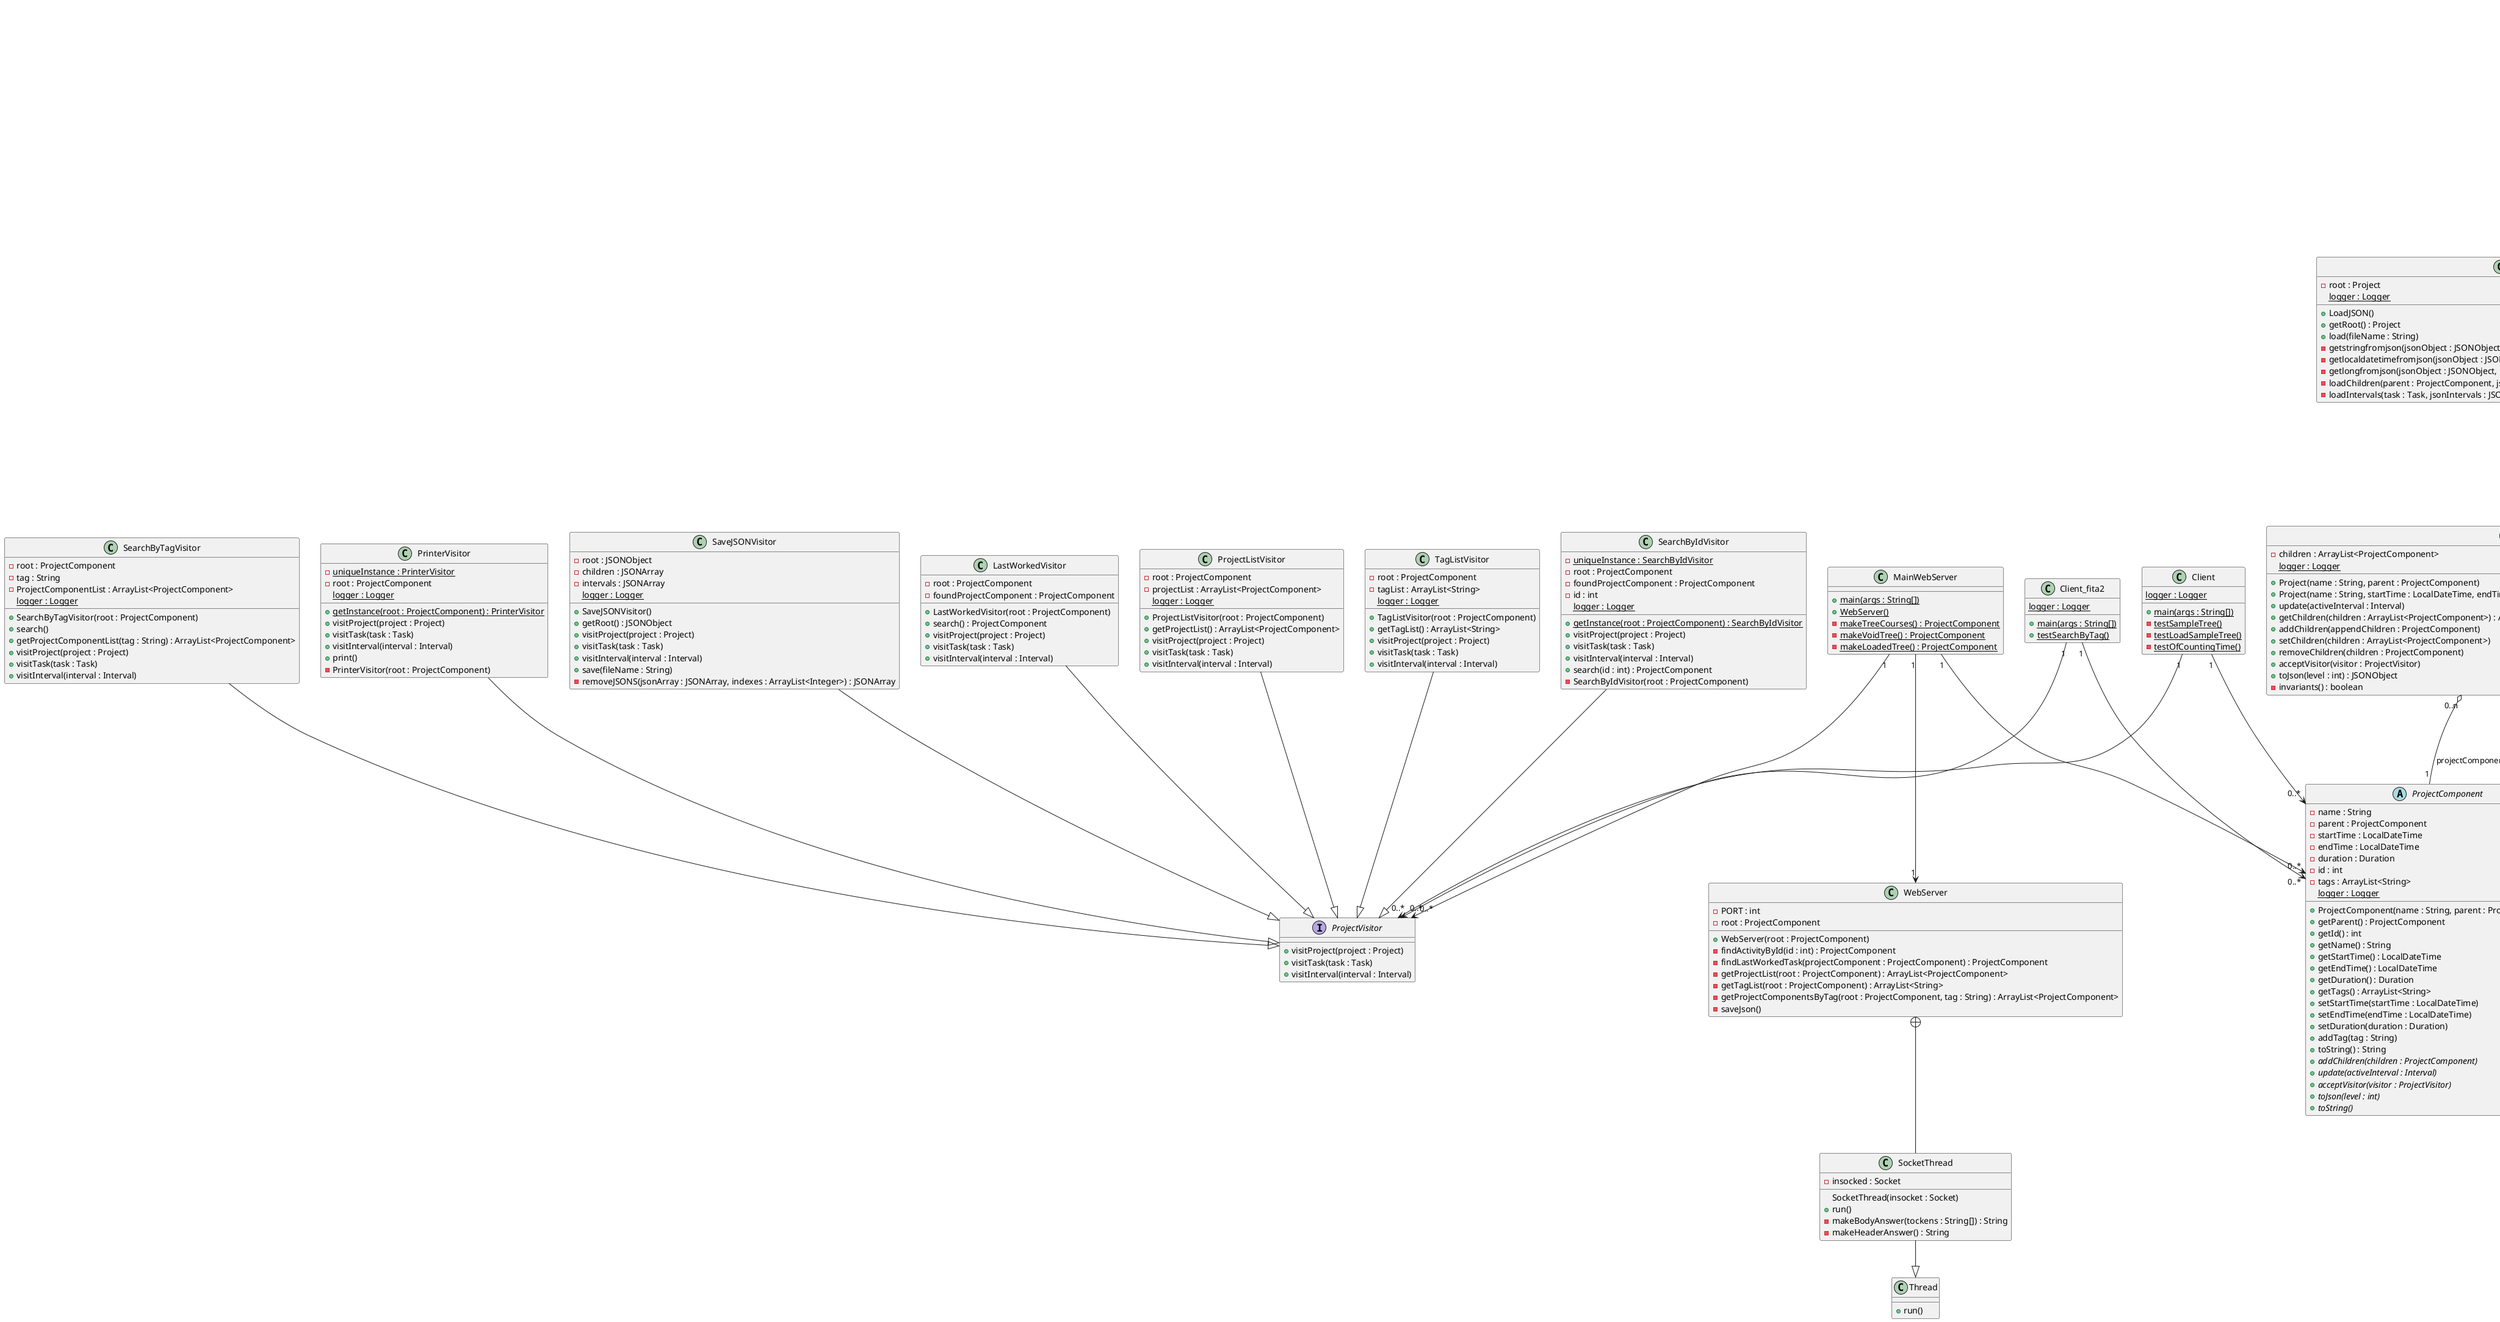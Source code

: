 @startuml
'https://plantuml.com/class-diagram

class Client {
    + {static} main(args : String[])
    - {static} testSampleTree()
    - {static} testLoadSampleTree()
    - {static} testOfCountingTime()
    {static} logger : Logger
}

interface ProjectVisitor {
    + visitProject(project : Project)
    + visitTask(task : Task)
    + visitInterval(interval : Interval)
}

class PrinterVisitor {
    - {static} uniqueInstance : PrinterVisitor
    - root : ProjectComponent
    {static} logger : Logger
    + {static} getInstance(root : ProjectComponent) : PrinterVisitor
    + visitProject(project : Project)
    + visitTask(task : Task)
    + visitInterval(interval : Interval)
    + print()
    - PrinterVisitor(root : ProjectComponent)
}

class SaveJSONVisitor {
    - root : JSONObject
    - children : JSONArray
    - intervals : JSONArray
    {static} logger : Logger
    + SaveJSONVisitor()
    + getRoot() : JSONObject
    + visitProject(project : Project)
    + visitTask(task : Task)
    + visitInterval(interval : Interval)
    + save(fileName : String)
    - removeJSONS(jsonArray : JSONArray, indexes : ArrayList<Integer>) : JSONArray
}

abstract ProjectComponent {
    - name : String
    - parent : ProjectComponent
    - startTime : LocalDateTime
    - endTime : LocalDateTime
    - duration : Duration
    - id : int
    - tags : ArrayList<String>
    {static} logger : Logger
    + ProjectComponent(name : String, parent : ProjectComponent)
    + getParent() : ProjectComponent
    + getId() : int
    + getName() : String
    + getStartTime() : LocalDateTime
    + getEndTime() : LocalDateTime
    + getDuration() : Duration
    + getTags() : ArrayList<String>
    + setStartTime(startTime : LocalDateTime)
    + setEndTime(endTime : LocalDateTime)
    + setDuration(duration : Duration)
    + addTag(tag : String)
    + toString() : String
    + {abstract} addChildren(children : ProjectComponent)
    + {abstract} update(activeInterval : Interval)
    + {abstract} acceptVisitor(visitor : ProjectVisitor)
    + {abstract} toJson(level : int)
    + {abstract} toString()
}

class Project {
    - children : ArrayList<ProjectComponent>
    {static} logger : Logger
    + Project(name : String, parent : ProjectComponent)
    + Project(name : String, startTime : LocalDateTime, endTime : LocalDateTime, duration : Duration, parent : ProjectComponent)
    + update(activeInterval : Interval)
    + getChildren(children : ArrayList<ProjectComponent>) : ArrayList<ProjectComponent>
    + addChildren(appendChildren : ProjectComponent)
    + setChildren(children : ArrayList<ProjectComponent>)
    + removeChildren(children : ProjectComponent)
    + acceptVisitor(visitor : ProjectVisitor)
    + toJson(level : int) : JSONObject
    - invariants() : boolean
}

class Task {
    - intervals : ArrayList<Interval>
    - active : boolean
    {static} logger : Logger
    + Task(name : String, parent : ProjectComponent)
    + Task(name : String, startTime : LocalDateTime, endTime : LocalDateTime, duration : Duration, parent : ProjectComponent)
    + startTask()
    + startTask(delay : int)
    + stopTask()
    + activate()
    + deactivate()
    + update(activeInterval : Interval)
    + getIntervals() : ArrayList<Interval>
    + setIntervals(intervals : ArrayList<Interval>)
    + addChildren(children : ProjectComponent)
    + getCurrentInterval() : Interval
    + acceptVisitor(visitor : ProjectVisitor)
    + getCurrentInterval() : Interval
    + toJson(level : int) : JSONObject
    - invariants() : boolean
}

class Interval {
    - startTime : LocalDateTime
    - endTime : LocalDateTime
    - duration : Duration
    - task : Task
    {static} logger : Logger
    + Interval(task : Task, delay : int)
    + Interval(startTime : LocalDateTime, endTime : LocalDateTime, duration : Duration, task : Task)
    + getStartTime() : LocalDateTime
    + getEndTime() : LocalDateTime
    + getDuration() : Duration
    + getTask() : Task
    + stopInterval()
    + update(o : Observable, arg Object)
    + acceptVisitor(visitor : ProjectVisitor)
    + toJson(level : int) : JSONObject
    + toString() : String
}

class Clock {
    - {static} uniqueInstance : Clock
    - timer : Timer
    - period : int
    - time : LocalDateTime
    {static} logger : Logger
    + {static} getInstance() : Clock
    + start()
    + stop()
    + getPeriod() : int
    + setPeriod(period : int)
    + getTime() : LocalDateTime
    - Clock()
    - tick()
}

class LoadJSON {
    - root : Project
    {static} logger : Logger
    + LoadJSON()
    + getRoot() : Project
    + load(fileName : String)
    - getstringfromjson(jsonObject : JSONObject, key : String) : String
    - getlocaldatetimefromjson(jsonObject : JSONObject, key : String) : LocalDateTime
    - getlongfromjson(jsonObject : JSONObject, key : String) : long
    - loadChildren(parent : ProjectComponent, jsonChildren : JSONArray) : ArrayList<ProjectComponent>
    - loadIntervals(task : Task, jsonIntervals : JSONArray) : ArrayList<Interval>
}

package "java.util" {
    abstract Observable {
        + addObserver(ob : Observer)
        + deleteObserver(ob : Observer)
        + setChanged()
        + notifyObservers(arg0 : Observable, arg1 : Object)
    }

    interface Observer {
        + update(arg0: Observable, arg1 : Object)
    }
}

class IdGenerator {
    - {static} uniqueInstance : IdGenerator
    - id : int
    + {static} getInstance() : IdGenerator
    + getId() : int
}

class WebServer {
    - PORT : int
    - root : ProjectComponent
    + WebServer(root : ProjectComponent)
    - findActivityById(id : int) : ProjectComponent
    - findLastWorkedTask(projectComponent : ProjectComponent) : ProjectComponent
    - getProjectList(root : ProjectComponent) : ArrayList<ProjectComponent>
    - getTagList(root : ProjectComponent) : ArrayList<String>
    - getProjectComponentsByTag(root : ProjectComponent, tag : String) : ArrayList<ProjectComponent>
    - saveJson()
}

class SocketThread {
    - insocked : Socket
    SocketThread(insocket : Socket)
    + run()
    - makeBodyAnswer(tockens : String[]) : String
    - makeHeaderAnswer() : String

}

class Thread {
    +run()
}

class LastWorkedVisitor {
    - root : ProjectComponent
    - foundProjectComponent : ProjectComponent
    + LastWorkedVisitor(root : ProjectComponent)
    + search() : ProjectComponent
    + visitProject(project : Project)
    + visitTask(task : Task)
    + visitInterval(interval : Interval)
}

class ProjectListVisitor {
    - root : ProjectComponent
    - projectList : ArrayList<ProjectComponent>
    {static} logger : Logger
    + ProjectListVisitor(root : ProjectComponent)
    + getProjectList() : ArrayList<ProjectComponent>
    + visitProject(project : Project)
    + visitTask(task : Task)
    + visitInterval(interval : Interval)
}

class TagListVisitor {
    - root : ProjectComponent
    - tagList : ArrayList<String>
    {static} logger : Logger
    + TagListVisitor(root : ProjectComponent)
    + getTagList() : ArrayList<String>
    + visitProject(project : Project)
    + visitTask(task : Task)
    + visitInterval(interval : Interval)
}

class SearchByTagVisitor {
    - root : ProjectComponent
    - tag : String
    - ProjectComponentList : ArrayList<ProjectComponent>
    {static} logger : Logger
    + SearchByTagVisitor(root : ProjectComponent)
    + search()
    + getProjectComponentList(tag : String) : ArrayList<ProjectComponent>
    + visitProject(project : Project)
    + visitTask(task : Task)
    + visitInterval(interval : Interval)
}

class SearchByIdVisitor {
    - {static} uniqueInstance : SearchByIdVisitor
    - root : ProjectComponent
    - foundProjectComponent : ProjectComponent
    - id : int
    {static} logger : Logger
    + {static} getInstance(root : ProjectComponent) : SearchByIdVisitor
    + visitProject(project : Project)
    + visitTask(task : Task)
    + visitInterval(interval : Interval)
    + search(id : int) : ProjectComponent
    - SearchByIdVisitor(root : ProjectComponent)
}

class Client_fita2 {
    {static} logger : Logger
    + {static} main(args : String[])
    + {static} testSearchByTag()
}

class MainWebServer {
    + {static} main(args : String[])
    + {static} WebServer()
    - {static} makeTreeCourses() : ProjectComponent
    - {static} makeVoidTree() : ProjectComponent
    - {static} makeLoadedTree() : ProjectComponent
}

WebServer +-- SocketThread
MainWebServer "1" --> "1" WebServer
SocketThread --|> Thread

Observable "0..*" o-- "1" Observer : observers

Clock --|> Observable
Interval ..|> Observer

Client "1" --> "0..*" ProjectComponent
Client_fita2 "1" --> "0..*" ProjectComponent
MainWebServer "1" --> "0..*" ProjectComponent
Project "0..n" o-- "1" ProjectComponent : projectComponent
Project --|> ProjectComponent
Task --|> ProjectComponent
Interval "0..n" o-- "1" Task : intervals
IdGenerator --> ProjectComponent

Client "1" --> "0..*" ProjectVisitor
Client_fita2 "1" --> "0..*" ProjectVisitor
MainWebServer "1" --> "0..*" ProjectVisitor

PrinterVisitor --|> ProjectVisitor
SaveJSONVisitor --|> ProjectVisitor
LastWorkedVisitor --|> ProjectVisitor
ProjectListVisitor --|> ProjectVisitor
SearchByIdVisitor --|> ProjectVisitor
TagListVisitor --|> ProjectVisitor
SearchByTagVisitor --|> ProjectVisitor
LoadJSON --> "1" Project : "root"
@enduml